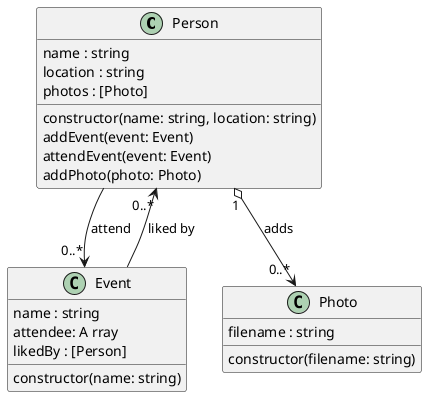 @startuml Yogamed Class Diagram
class Person {
    name : string
    location : string 
    photos : [Photo]
    constructor(name: string, location: string)
    addEvent(event: Event)
    attendEvent(event: Event)
    addPhoto(photo: Photo)
}

class Event {
    name : string
    constructor(name: string)
    attendee: A rray
    likedBy : [Person]
}

class Photo {
    filename : string
    constructor(filename: string)
}

Person "1" o--> "0..*" Photo : adds
Event --> "0..*" Person : liked by
Person --> "0..*" Event : attend

@enduml
